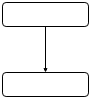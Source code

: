 <mxfile version="15.5.5" type="github">
  <diagram id="pvPXpdTdr9g-x0vPqRnA" name="第 1 页">
    <mxGraphModel dx="161" dy="121" grid="0" gridSize="10" guides="1" tooltips="1" connect="1" arrows="1" fold="1" page="1" pageScale="1" pageWidth="827" pageHeight="1169" background="#ffffff" math="0" shadow="0">
      <root>
        <mxCell id="0" />
        <mxCell id="1" parent="0" />
        <mxCell id="lJ8bLzqIQdZpLCqrgNHg-3" value="" style="edgeStyle=orthogonalEdgeStyle;rounded=0;orthogonalLoop=1;jettySize=auto;html=1;endSize=1;startSize=1;jumpSize=1;strokeWidth=0.5;" edge="1" parent="1" source="lJ8bLzqIQdZpLCqrgNHg-1" target="lJ8bLzqIQdZpLCqrgNHg-2">
          <mxGeometry relative="1" as="geometry" />
        </mxCell>
        <mxCell id="lJ8bLzqIQdZpLCqrgNHg-1" value="" style="rounded=1;whiteSpace=wrap;html=1;strokeWidth=0.5;" vertex="1" parent="1">
          <mxGeometry x="83" y="52" width="43" height="12" as="geometry" />
        </mxCell>
        <mxCell id="lJ8bLzqIQdZpLCqrgNHg-2" value="" style="rounded=1;whiteSpace=wrap;html=1;strokeWidth=0.5;" vertex="1" parent="1">
          <mxGeometry x="83" y="87" width="43" height="12" as="geometry" />
        </mxCell>
      </root>
    </mxGraphModel>
  </diagram>
</mxfile>
